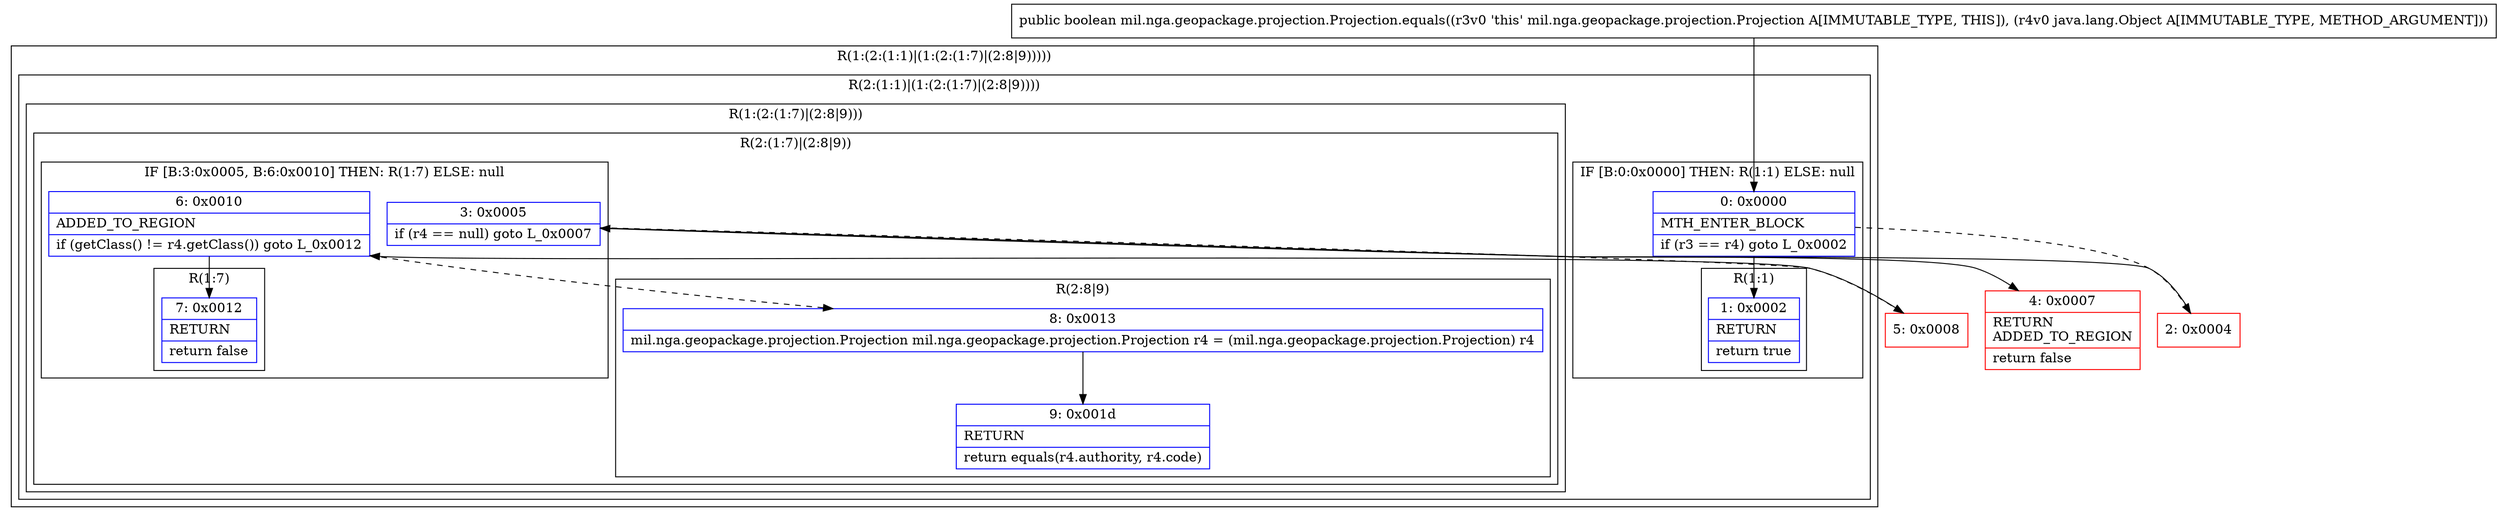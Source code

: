 digraph "CFG formil.nga.geopackage.projection.Projection.equals(Ljava\/lang\/Object;)Z" {
subgraph cluster_Region_1354345420 {
label = "R(1:(2:(1:1)|(1:(2:(1:7)|(2:8|9)))))";
node [shape=record,color=blue];
subgraph cluster_Region_710815588 {
label = "R(2:(1:1)|(1:(2:(1:7)|(2:8|9))))";
node [shape=record,color=blue];
subgraph cluster_IfRegion_1454152024 {
label = "IF [B:0:0x0000] THEN: R(1:1) ELSE: null";
node [shape=record,color=blue];
Node_0 [shape=record,label="{0\:\ 0x0000|MTH_ENTER_BLOCK\l|if (r3 == r4) goto L_0x0002\l}"];
subgraph cluster_Region_1775465179 {
label = "R(1:1)";
node [shape=record,color=blue];
Node_1 [shape=record,label="{1\:\ 0x0002|RETURN\l|return true\l}"];
}
}
subgraph cluster_Region_1948865510 {
label = "R(1:(2:(1:7)|(2:8|9)))";
node [shape=record,color=blue];
subgraph cluster_Region_802649864 {
label = "R(2:(1:7)|(2:8|9))";
node [shape=record,color=blue];
subgraph cluster_IfRegion_486759923 {
label = "IF [B:3:0x0005, B:6:0x0010] THEN: R(1:7) ELSE: null";
node [shape=record,color=blue];
Node_3 [shape=record,label="{3\:\ 0x0005|if (r4 == null) goto L_0x0007\l}"];
Node_6 [shape=record,label="{6\:\ 0x0010|ADDED_TO_REGION\l|if (getClass() != r4.getClass()) goto L_0x0012\l}"];
subgraph cluster_Region_1874112802 {
label = "R(1:7)";
node [shape=record,color=blue];
Node_7 [shape=record,label="{7\:\ 0x0012|RETURN\l|return false\l}"];
}
}
subgraph cluster_Region_867184507 {
label = "R(2:8|9)";
node [shape=record,color=blue];
Node_8 [shape=record,label="{8\:\ 0x0013|mil.nga.geopackage.projection.Projection mil.nga.geopackage.projection.Projection r4 = (mil.nga.geopackage.projection.Projection) r4\l}"];
Node_9 [shape=record,label="{9\:\ 0x001d|RETURN\l|return equals(r4.authority, r4.code)\l}"];
}
}
}
}
}
Node_2 [shape=record,color=red,label="{2\:\ 0x0004}"];
Node_4 [shape=record,color=red,label="{4\:\ 0x0007|RETURN\lADDED_TO_REGION\l|return false\l}"];
Node_5 [shape=record,color=red,label="{5\:\ 0x0008}"];
MethodNode[shape=record,label="{public boolean mil.nga.geopackage.projection.Projection.equals((r3v0 'this' mil.nga.geopackage.projection.Projection A[IMMUTABLE_TYPE, THIS]), (r4v0 java.lang.Object A[IMMUTABLE_TYPE, METHOD_ARGUMENT])) }"];
MethodNode -> Node_0;
Node_0 -> Node_1;
Node_0 -> Node_2[style=dashed];
Node_3 -> Node_4;
Node_3 -> Node_5[style=dashed];
Node_6 -> Node_7;
Node_6 -> Node_8[style=dashed];
Node_8 -> Node_9;
Node_2 -> Node_3;
Node_5 -> Node_6;
}


